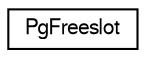 digraph "Graphical Class Hierarchy"
{
  edge [fontname="FreeSans",fontsize="10",labelfontname="FreeSans",labelfontsize="10"];
  node [fontname="FreeSans",fontsize="10",shape=record];
  rankdir="LR";
  Node0 [label="PgFreeslot",height=0.2,width=0.4,color="black", fillcolor="white", style="filled",URL="$structPgFreeslot.html"];
}
